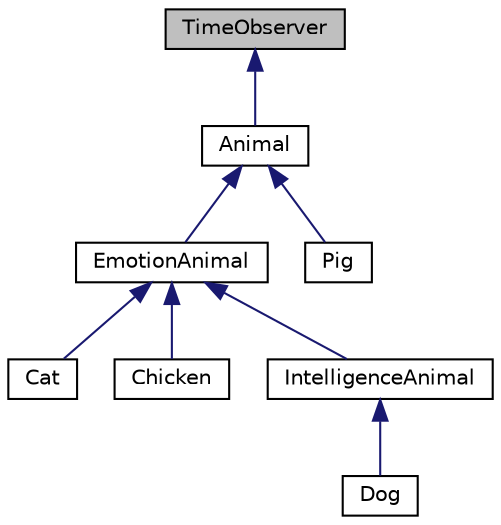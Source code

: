 digraph "TimeObserver"
{
  edge [fontname="Helvetica",fontsize="10",labelfontname="Helvetica",labelfontsize="10"];
  node [fontname="Helvetica",fontsize="10",shape=record];
  Node0 [label="TimeObserver",height=0.2,width=0.4,color="black", fillcolor="grey75", style="filled", fontcolor="black"];
  Node0 -> Node1 [dir="back",color="midnightblue",fontsize="10",style="solid",fontname="Helvetica"];
  Node1 [label="Animal",height=0.2,width=0.4,color="black", fillcolor="white", style="filled",URL="$class_animal.html"];
  Node1 -> Node2 [dir="back",color="midnightblue",fontsize="10",style="solid",fontname="Helvetica"];
  Node2 [label="EmotionAnimal",height=0.2,width=0.4,color="black", fillcolor="white", style="filled",URL="$class_emotion_animal.html"];
  Node2 -> Node3 [dir="back",color="midnightblue",fontsize="10",style="solid",fontname="Helvetica"];
  Node3 [label="Cat",height=0.2,width=0.4,color="black", fillcolor="white", style="filled",URL="$class_cat.html"];
  Node2 -> Node4 [dir="back",color="midnightblue",fontsize="10",style="solid",fontname="Helvetica"];
  Node4 [label="Chicken",height=0.2,width=0.4,color="black", fillcolor="white", style="filled",URL="$class_chicken.html"];
  Node2 -> Node5 [dir="back",color="midnightblue",fontsize="10",style="solid",fontname="Helvetica"];
  Node5 [label="IntelligenceAnimal",height=0.2,width=0.4,color="black", fillcolor="white", style="filled",URL="$class_intelligence_animal.html"];
  Node5 -> Node6 [dir="back",color="midnightblue",fontsize="10",style="solid",fontname="Helvetica"];
  Node6 [label="Dog",height=0.2,width=0.4,color="black", fillcolor="white", style="filled",URL="$class_dog.html"];
  Node1 -> Node7 [dir="back",color="midnightblue",fontsize="10",style="solid",fontname="Helvetica"];
  Node7 [label="Pig",height=0.2,width=0.4,color="black", fillcolor="white", style="filled",URL="$class_pig.html"];
}
